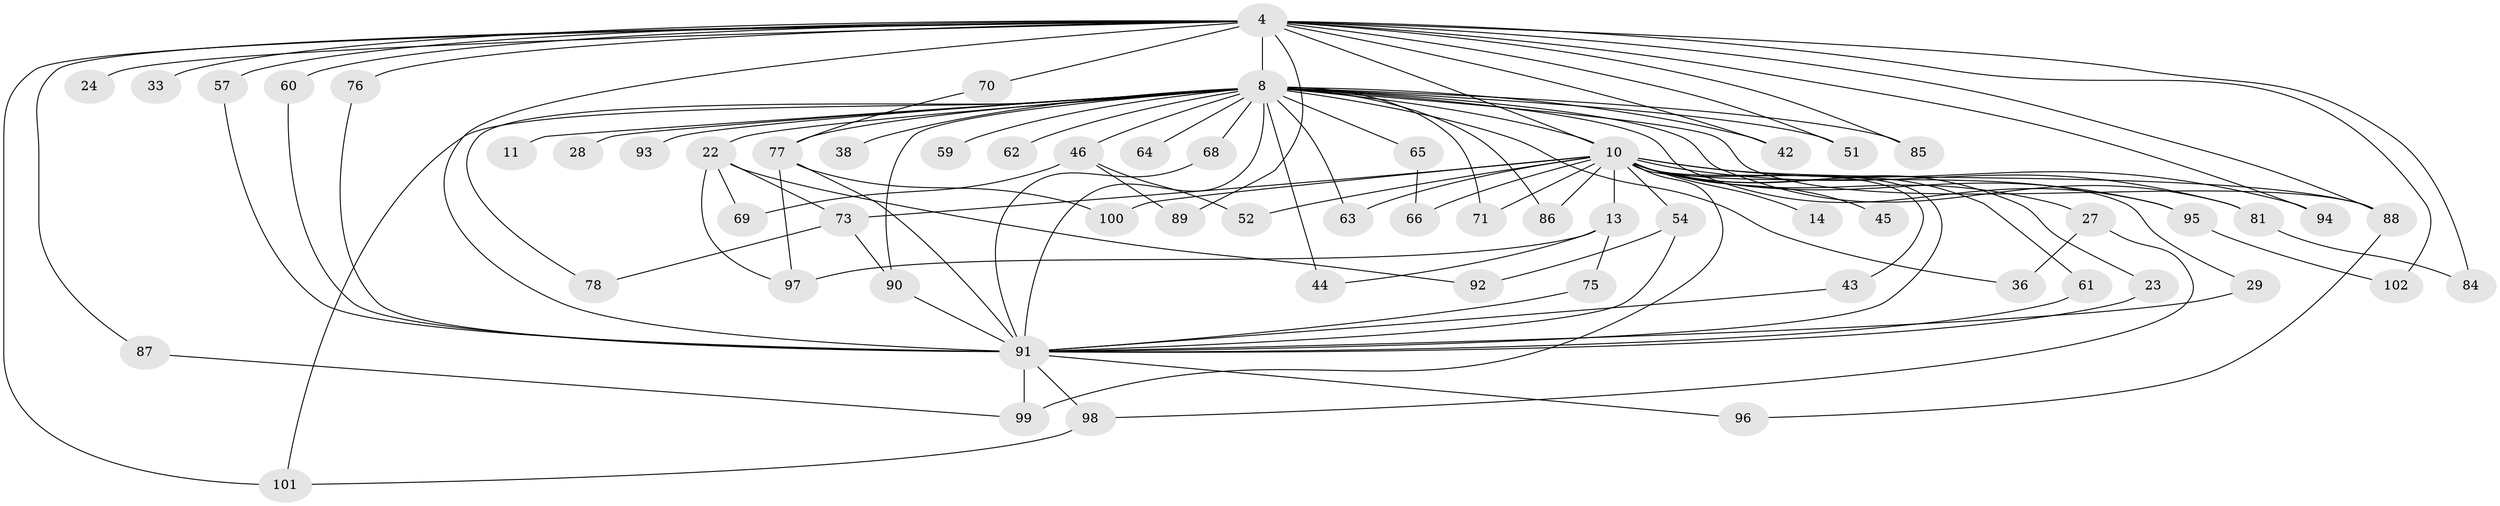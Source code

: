 // original degree distribution, {18: 0.0196078431372549, 22: 0.0196078431372549, 24: 0.00980392156862745, 20: 0.00980392156862745, 15: 0.00980392156862745, 27: 0.00980392156862745, 23: 0.00980392156862745, 26: 0.00980392156862745, 2: 0.5980392156862745, 4: 0.11764705882352941, 5: 0.049019607843137254, 6: 0.0196078431372549, 3: 0.11764705882352941}
// Generated by graph-tools (version 1.1) at 2025/46/03/04/25 21:46:36]
// undirected, 61 vertices, 108 edges
graph export_dot {
graph [start="1"]
  node [color=gray90,style=filled];
  4 [super="+2"];
  8 [super="+3+6"];
  10 [super="+9"];
  11;
  13;
  14;
  22;
  23;
  24;
  27;
  28;
  29;
  33;
  36;
  38;
  42;
  43;
  44;
  45;
  46 [super="+18"];
  51;
  52;
  54 [super="+37"];
  57;
  59;
  60;
  61;
  62 [super="+47"];
  63;
  64 [super="+26"];
  65;
  66;
  68 [super="+48"];
  69;
  70;
  71;
  73 [super="+40"];
  75;
  76;
  77 [super="+21+39"];
  78;
  81 [super="+72+12"];
  84;
  85;
  86 [super="+32+83+49"];
  87;
  88 [super="+58+79"];
  89;
  90 [super="+55"];
  91 [super="+82+25+80+53"];
  92;
  93;
  94;
  95 [super="+31"];
  96;
  97 [super="+50"];
  98 [super="+30"];
  99 [super="+41"];
  100;
  101 [super="+20+16+19+74"];
  102;
  4 -- 8 [weight=8];
  4 -- 10 [weight=4];
  4 -- 24 [weight=2];
  4 -- 33 [weight=2];
  4 -- 42;
  4 -- 70;
  4 -- 85;
  4 -- 102;
  4 -- 76;
  4 -- 84;
  4 -- 87;
  4 -- 89;
  4 -- 94;
  4 -- 101 [weight=3];
  4 -- 51;
  4 -- 57;
  4 -- 60;
  4 -- 91 [weight=5];
  4 -- 88 [weight=2];
  8 -- 10 [weight=8];
  8 -- 22 [weight=2];
  8 -- 28 [weight=2];
  8 -- 38 [weight=2];
  8 -- 46 [weight=3];
  8 -- 51;
  8 -- 65 [weight=2];
  8 -- 78;
  8 -- 64 [weight=3];
  8 -- 68 [weight=2];
  8 -- 11;
  8 -- 77 [weight=4];
  8 -- 93 [weight=2];
  8 -- 59 [weight=2];
  8 -- 63;
  8 -- 62 [weight=3];
  8 -- 101 [weight=3];
  8 -- 71;
  8 -- 85;
  8 -- 86 [weight=3];
  8 -- 90 [weight=2];
  8 -- 95 [weight=2];
  8 -- 36;
  8 -- 42;
  8 -- 44;
  8 -- 91 [weight=12];
  8 -- 81 [weight=2];
  8 -- 88 [weight=3];
  10 -- 13 [weight=2];
  10 -- 14 [weight=2];
  10 -- 23;
  10 -- 27 [weight=2];
  10 -- 29;
  10 -- 43;
  10 -- 45 [weight=2];
  10 -- 61;
  10 -- 63;
  10 -- 71;
  10 -- 94;
  10 -- 99 [weight=2];
  10 -- 100;
  10 -- 66;
  10 -- 52;
  10 -- 54 [weight=3];
  10 -- 95;
  10 -- 86 [weight=2];
  10 -- 81 [weight=2];
  10 -- 91 [weight=4];
  10 -- 73;
  10 -- 88;
  13 -- 44;
  13 -- 75;
  13 -- 97;
  22 -- 69;
  22 -- 92;
  22 -- 97;
  22 -- 73;
  23 -- 91;
  27 -- 36;
  27 -- 98;
  29 -- 91;
  43 -- 91;
  46 -- 52;
  46 -- 69;
  46 -- 89;
  54 -- 92;
  54 -- 91;
  57 -- 91;
  60 -- 91;
  61 -- 91;
  65 -- 66;
  68 -- 91;
  70 -- 77;
  73 -- 90;
  73 -- 78;
  75 -- 91;
  76 -- 91;
  77 -- 100;
  77 -- 97;
  77 -- 91;
  81 -- 84;
  87 -- 99;
  88 -- 96;
  90 -- 91;
  91 -- 96;
  91 -- 98;
  91 -- 99;
  95 -- 102;
  98 -- 101;
}
